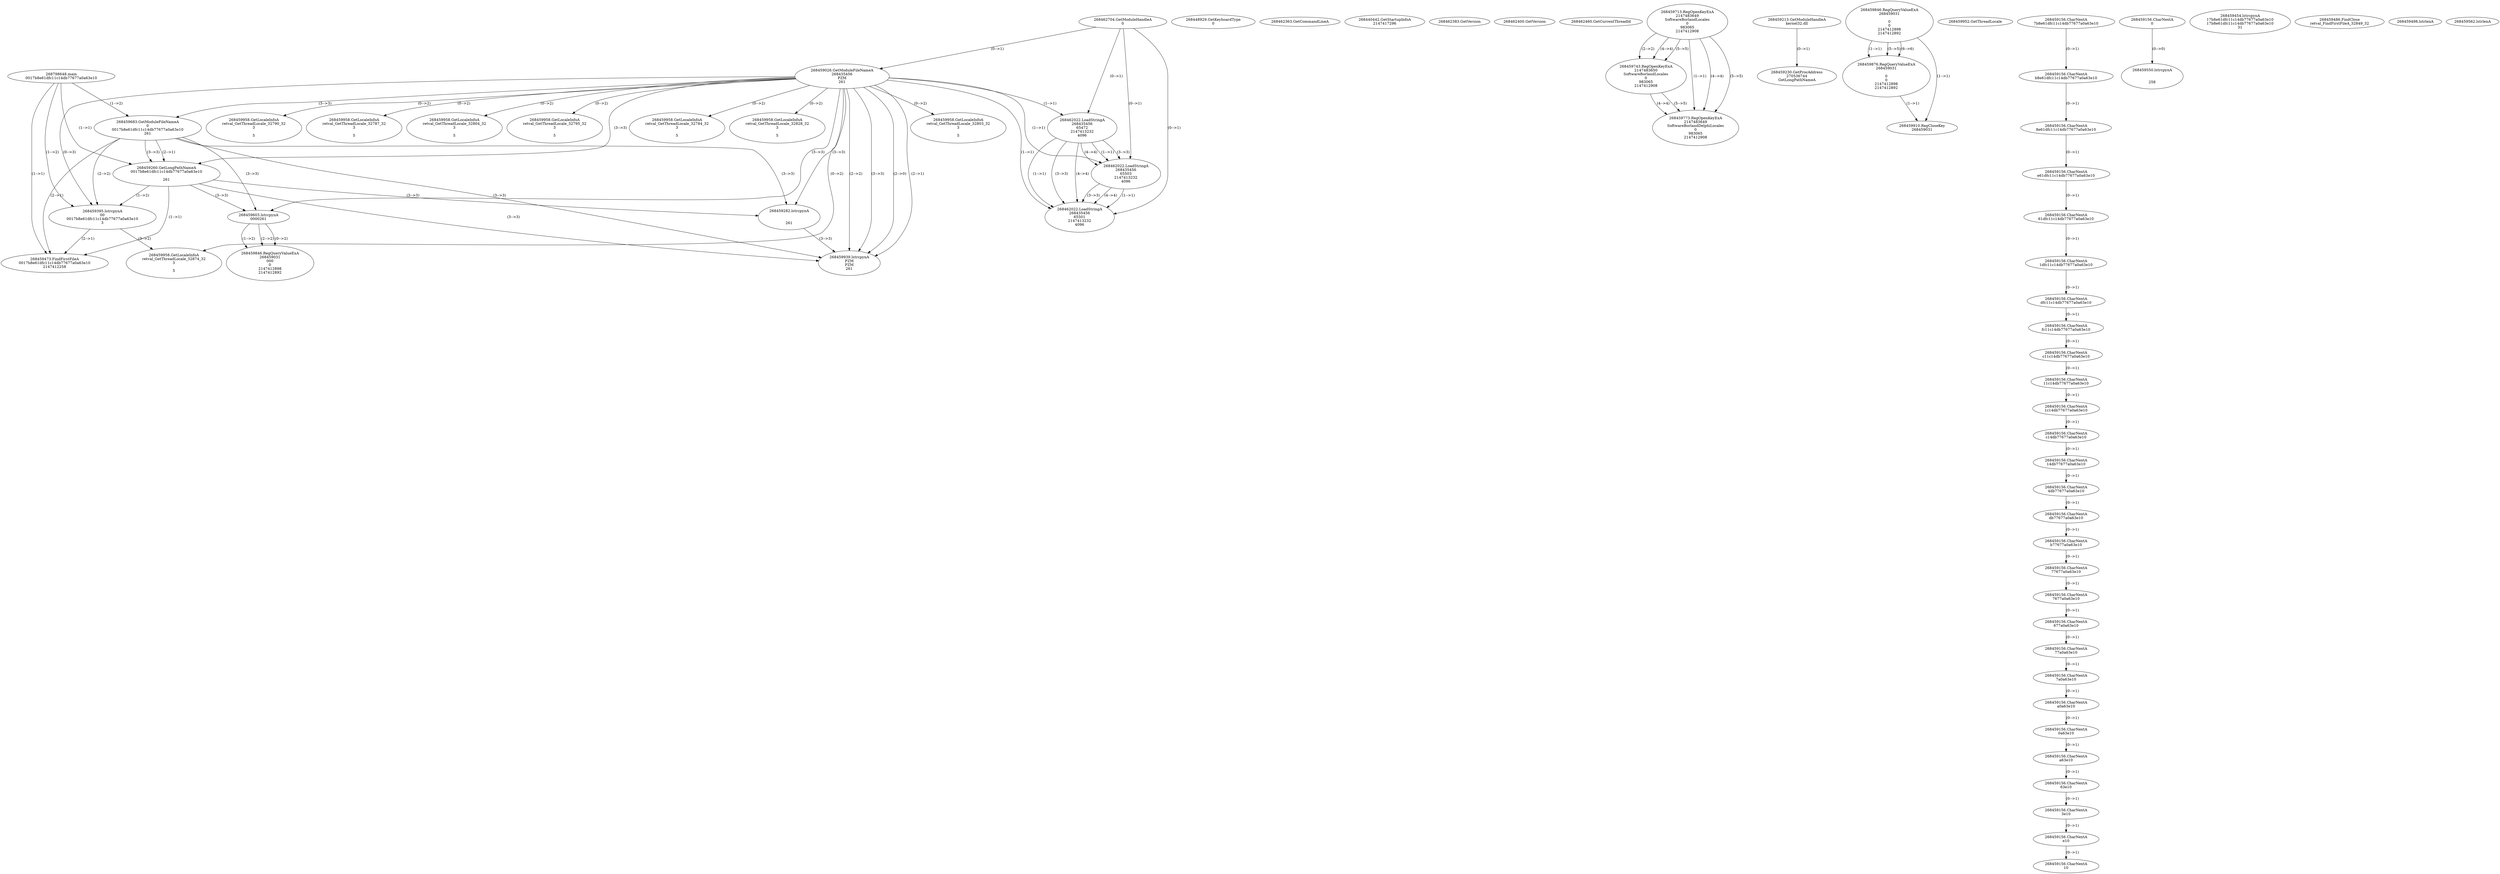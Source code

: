 // Global SCDG with merge call
digraph {
	0 [label="268798648.main
0017b8e61dfc11c14db77677a0a63e10"]
	1 [label="268462704.GetModuleHandleA
0"]
	2 [label="268448929.GetKeyboardType
0"]
	3 [label="268462363.GetCommandLineA
"]
	4 [label="268440442.GetStartupInfoA
2147417296"]
	5 [label="268462383.GetVersion
"]
	6 [label="268462400.GetVersion
"]
	7 [label="268462460.GetCurrentThreadId
"]
	8 [label="268459026.GetModuleFileNameA
268435456
PZM
261"]
	1 -> 8 [label="(0-->1)"]
	9 [label="268459683.GetModuleFileNameA
0
0017b8e61dfc11c14db77677a0a63e10
261"]
	0 -> 9 [label="(1-->2)"]
	8 -> 9 [label="(3-->3)"]
	10 [label="268459713.RegOpenKeyExA
2147483649
Software\Borland\Locales
0
983065
2147412908"]
	11 [label="268459743.RegOpenKeyExA
2147483650
Software\Borland\Locales
0
983065
2147412908"]
	10 -> 11 [label="(2-->2)"]
	10 -> 11 [label="(4-->4)"]
	10 -> 11 [label="(5-->5)"]
	12 [label="268459773.RegOpenKeyExA
2147483649
Software\Borland\Delphi\Locales
0
983065
2147412908"]
	10 -> 12 [label="(1-->1)"]
	10 -> 12 [label="(4-->4)"]
	11 -> 12 [label="(4-->4)"]
	10 -> 12 [label="(5-->5)"]
	11 -> 12 [label="(5-->5)"]
	13 [label="268459213.GetModuleHandleA
kernel32.dll"]
	14 [label="268459230.GetProcAddress
270536744
GetLongPathNameA"]
	13 -> 14 [label="(0-->1)"]
	15 [label="268459260.GetLongPathNameA
0017b8e61dfc11c14db77677a0a63e10

261"]
	0 -> 15 [label="(1-->1)"]
	9 -> 15 [label="(2-->1)"]
	8 -> 15 [label="(3-->3)"]
	9 -> 15 [label="(3-->3)"]
	16 [label="268459282.lstrcpynA


261"]
	8 -> 16 [label="(3-->3)"]
	9 -> 16 [label="(3-->3)"]
	15 -> 16 [label="(3-->3)"]
	17 [label="268459846.RegQueryValueExA
268459031

0
0
2147412898
2147412892"]
	18 [label="268459876.RegQueryValueExA
268459031

0
0
2147412898
2147412892"]
	17 -> 18 [label="(1-->1)"]
	17 -> 18 [label="(5-->5)"]
	17 -> 18 [label="(6-->6)"]
	19 [label="268459910.RegCloseKey
268459031"]
	17 -> 19 [label="(1-->1)"]
	18 -> 19 [label="(1-->1)"]
	20 [label="268459939.lstrcpynA
PZM
PZM
261"]
	8 -> 20 [label="(2-->1)"]
	8 -> 20 [label="(2-->2)"]
	8 -> 20 [label="(3-->3)"]
	9 -> 20 [label="(3-->3)"]
	15 -> 20 [label="(3-->3)"]
	16 -> 20 [label="(3-->3)"]
	8 -> 20 [label="(2-->0)"]
	21 [label="268459952.GetThreadLocale
"]
	22 [label="268459958.GetLocaleInfoA
retval_GetThreadLocale_32803_32
3

5"]
	8 -> 22 [label="(0-->2)"]
	23 [label="268462022.LoadStringA
268435456
65472
2147413232
4096"]
	1 -> 23 [label="(0-->1)"]
	8 -> 23 [label="(1-->1)"]
	24 [label="268462022.LoadStringA
268435456
65503
2147413232
4096"]
	1 -> 24 [label="(0-->1)"]
	8 -> 24 [label="(1-->1)"]
	23 -> 24 [label="(1-->1)"]
	23 -> 24 [label="(3-->3)"]
	23 -> 24 [label="(4-->4)"]
	25 [label="268462022.LoadStringA
268435456
65501
2147413232
4096"]
	1 -> 25 [label="(0-->1)"]
	8 -> 25 [label="(1-->1)"]
	23 -> 25 [label="(1-->1)"]
	24 -> 25 [label="(1-->1)"]
	23 -> 25 [label="(3-->3)"]
	24 -> 25 [label="(3-->3)"]
	23 -> 25 [label="(4-->4)"]
	24 -> 25 [label="(4-->4)"]
	26 [label="268459395.lstrcpynA
00
0017b8e61dfc11c14db77677a0a63e10
3"]
	0 -> 26 [label="(1-->2)"]
	9 -> 26 [label="(2-->2)"]
	15 -> 26 [label="(1-->2)"]
	8 -> 26 [label="(0-->3)"]
	27 [label="268459156.CharNextA
7b8e61dfc11c14db77677a0a63e10"]
	28 [label="268459156.CharNextA
b8e61dfc11c14db77677a0a63e10"]
	27 -> 28 [label="(0-->1)"]
	29 [label="268459156.CharNextA
8e61dfc11c14db77677a0a63e10"]
	28 -> 29 [label="(0-->1)"]
	30 [label="268459156.CharNextA
e61dfc11c14db77677a0a63e10"]
	29 -> 30 [label="(0-->1)"]
	31 [label="268459156.CharNextA
61dfc11c14db77677a0a63e10"]
	30 -> 31 [label="(0-->1)"]
	32 [label="268459156.CharNextA
1dfc11c14db77677a0a63e10"]
	31 -> 32 [label="(0-->1)"]
	33 [label="268459156.CharNextA
dfc11c14db77677a0a63e10"]
	32 -> 33 [label="(0-->1)"]
	34 [label="268459156.CharNextA
fc11c14db77677a0a63e10"]
	33 -> 34 [label="(0-->1)"]
	35 [label="268459156.CharNextA
c11c14db77677a0a63e10"]
	34 -> 35 [label="(0-->1)"]
	36 [label="268459156.CharNextA
11c14db77677a0a63e10"]
	35 -> 36 [label="(0-->1)"]
	37 [label="268459156.CharNextA
1c14db77677a0a63e10"]
	36 -> 37 [label="(0-->1)"]
	38 [label="268459156.CharNextA
c14db77677a0a63e10"]
	37 -> 38 [label="(0-->1)"]
	39 [label="268459156.CharNextA
14db77677a0a63e10"]
	38 -> 39 [label="(0-->1)"]
	40 [label="268459156.CharNextA
4db77677a0a63e10"]
	39 -> 40 [label="(0-->1)"]
	41 [label="268459156.CharNextA
db77677a0a63e10"]
	40 -> 41 [label="(0-->1)"]
	42 [label="268459156.CharNextA
b77677a0a63e10"]
	41 -> 42 [label="(0-->1)"]
	43 [label="268459156.CharNextA
77677a0a63e10"]
	42 -> 43 [label="(0-->1)"]
	44 [label="268459156.CharNextA
7677a0a63e10"]
	43 -> 44 [label="(0-->1)"]
	45 [label="268459156.CharNextA
677a0a63e10"]
	44 -> 45 [label="(0-->1)"]
	46 [label="268459156.CharNextA
77a0a63e10"]
	45 -> 46 [label="(0-->1)"]
	47 [label="268459156.CharNextA
7a0a63e10"]
	46 -> 47 [label="(0-->1)"]
	48 [label="268459156.CharNextA
a0a63e10"]
	47 -> 48 [label="(0-->1)"]
	49 [label="268459156.CharNextA
0a63e10"]
	48 -> 49 [label="(0-->1)"]
	50 [label="268459156.CharNextA
a63e10"]
	49 -> 50 [label="(0-->1)"]
	51 [label="268459156.CharNextA
63e10"]
	50 -> 51 [label="(0-->1)"]
	52 [label="268459156.CharNextA
3e10"]
	51 -> 52 [label="(0-->1)"]
	53 [label="268459156.CharNextA
e10"]
	52 -> 53 [label="(0-->1)"]
	54 [label="268459156.CharNextA
10"]
	53 -> 54 [label="(0-->1)"]
	55 [label="268459156.CharNextA
0"]
	56 [label="268459454.lstrcpynA
17b8e61dfc11c14db77677a0a63e10
17b8e61dfc11c14db77677a0a63e10
31"]
	57 [label="268459473.FindFirstFileA
0017b8e61dfc11c14db77677a0a63e10
2147412258"]
	0 -> 57 [label="(1-->1)"]
	9 -> 57 [label="(2-->1)"]
	15 -> 57 [label="(1-->1)"]
	26 -> 57 [label="(2-->1)"]
	58 [label="268459486.FindClose
retval_FindFirstFileA_32849_32"]
	59 [label="268459498.lstrlenA
"]
	60 [label="268459550.lstrcpynA


258"]
	55 -> 60 [label="(0-->0)"]
	61 [label="268459562.lstrlenA
"]
	62 [label="268459603.lstrcpynA
00\
00\
261"]
	8 -> 62 [label="(3-->3)"]
	9 -> 62 [label="(3-->3)"]
	15 -> 62 [label="(3-->3)"]
	63 [label="268459846.RegQueryValueExA
268459031
00\
0
0
2147412898
2147412892"]
	62 -> 63 [label="(1-->2)"]
	62 -> 63 [label="(2-->2)"]
	62 -> 63 [label="(0-->2)"]
	64 [label="268459958.GetLocaleInfoA
retval_GetThreadLocale_32874_32
3

5"]
	8 -> 64 [label="(0-->2)"]
	26 -> 64 [label="(3-->2)"]
	65 [label="268459958.GetLocaleInfoA
retval_GetThreadLocale_32790_32
3

5"]
	8 -> 65 [label="(0-->2)"]
	66 [label="268459958.GetLocaleInfoA
retval_GetThreadLocale_32787_32
3

5"]
	8 -> 66 [label="(0-->2)"]
	67 [label="268459958.GetLocaleInfoA
retval_GetThreadLocale_32804_32
3

5"]
	8 -> 67 [label="(0-->2)"]
	68 [label="268459958.GetLocaleInfoA
retval_GetThreadLocale_32795_32
3

5"]
	8 -> 68 [label="(0-->2)"]
	69 [label="268459958.GetLocaleInfoA
retval_GetThreadLocale_32784_32
3

5"]
	8 -> 69 [label="(0-->2)"]
	70 [label="268459958.GetLocaleInfoA
retval_GetThreadLocale_32828_32
3

5"]
	8 -> 70 [label="(0-->2)"]
}
